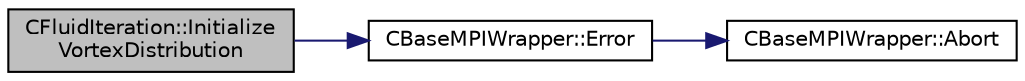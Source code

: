digraph "CFluidIteration::InitializeVortexDistribution"
{
  edge [fontname="Helvetica",fontsize="10",labelfontname="Helvetica",labelfontsize="10"];
  node [fontname="Helvetica",fontsize="10",shape=record];
  rankdir="LR";
  Node4 [label="CFluidIteration::Initialize\lVortexDistribution",height=0.2,width=0.4,color="black", fillcolor="grey75", style="filled", fontcolor="black"];
  Node4 -> Node5 [color="midnightblue",fontsize="10",style="solid",fontname="Helvetica"];
  Node5 [label="CBaseMPIWrapper::Error",height=0.2,width=0.4,color="black", fillcolor="white", style="filled",URL="$class_c_base_m_p_i_wrapper.html#a04457c47629bda56704e6a8804833eeb"];
  Node5 -> Node6 [color="midnightblue",fontsize="10",style="solid",fontname="Helvetica"];
  Node6 [label="CBaseMPIWrapper::Abort",height=0.2,width=0.4,color="black", fillcolor="white", style="filled",URL="$class_c_base_m_p_i_wrapper.html#a21ef5681e2acb532d345e9bab173ef07"];
}
